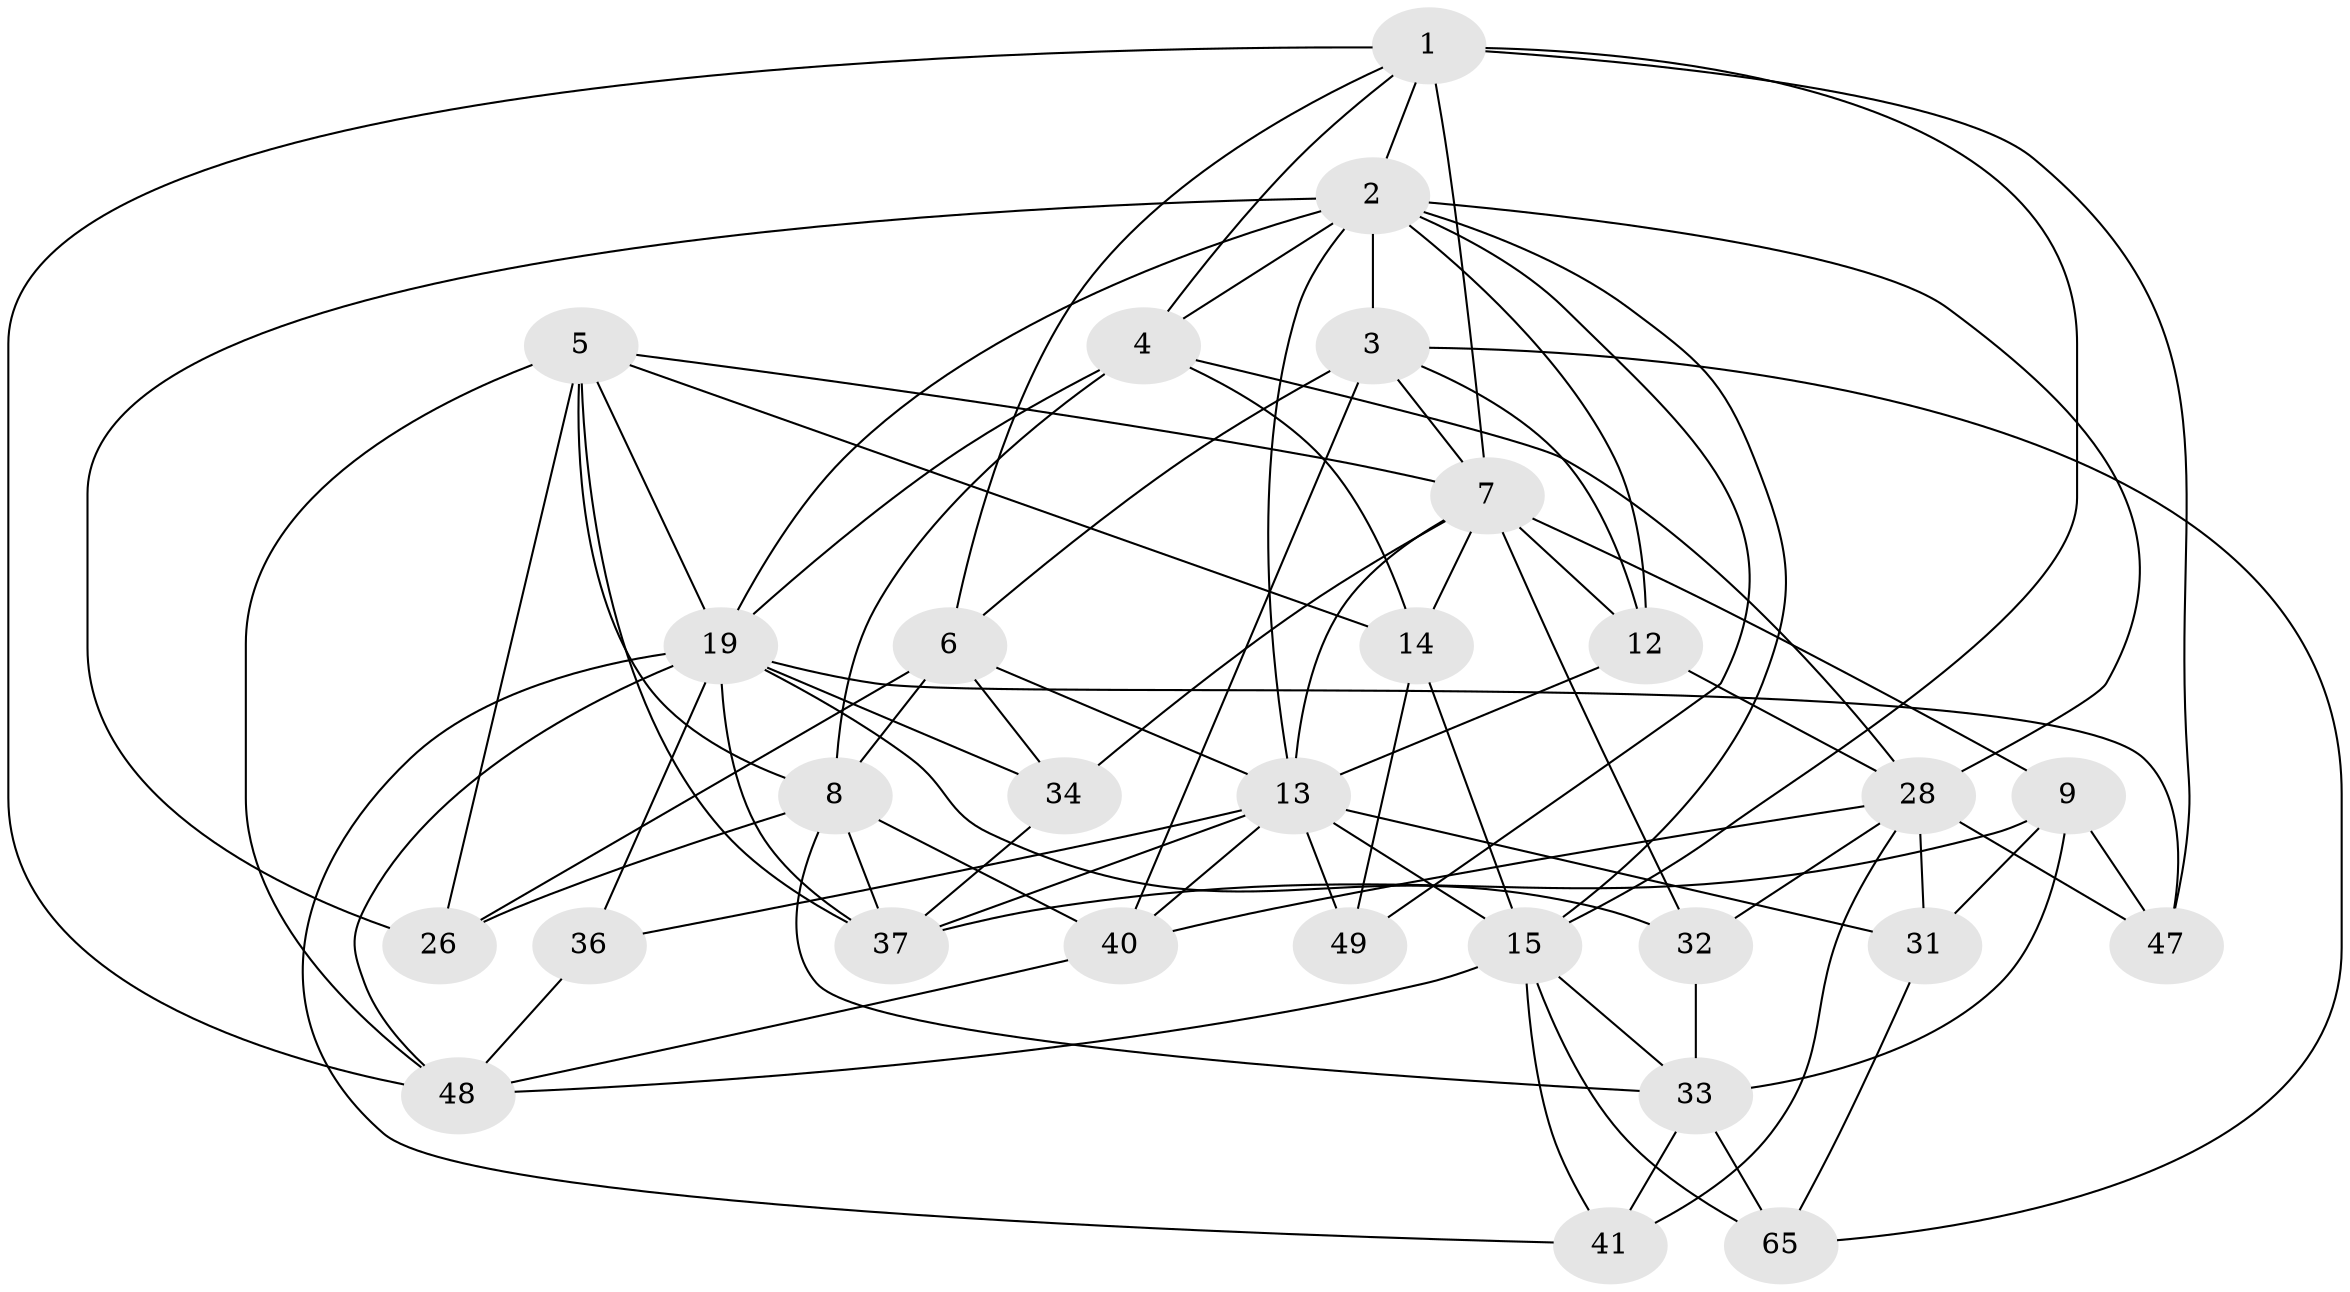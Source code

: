// original degree distribution, {4: 1.0}
// Generated by graph-tools (version 1.1) at 2025/20/03/04/25 18:20:32]
// undirected, 28 vertices, 83 edges
graph export_dot {
graph [start="1"]
  node [color=gray90,style=filled];
  1 [super="+18+39+24"];
  2 [super="+70+10"];
  3 [super="+16"];
  4 [super="+44"];
  5 [super="+29+11"];
  6 [super="+43+57"];
  7 [super="+17"];
  8 [super="+22"];
  9 [super="+20"];
  12 [super="+58"];
  13 [super="+23+21+25"];
  14 [super="+27"];
  15 [super="+51"];
  19 [super="+52"];
  26;
  28 [super="+42+67"];
  31;
  32;
  33 [super="+53"];
  34;
  36;
  37 [super="+63"];
  40 [super="+54"];
  41;
  47;
  48 [super="+60"];
  49;
  65;
  1 -- 7 [weight=2];
  1 -- 47;
  1 -- 6;
  1 -- 2;
  1 -- 4;
  1 -- 48;
  1 -- 15;
  2 -- 12 [weight=2];
  2 -- 4 [weight=3];
  2 -- 15 [weight=2];
  2 -- 3;
  2 -- 13;
  2 -- 49;
  2 -- 26;
  2 -- 28;
  2 -- 19;
  3 -- 65;
  3 -- 12;
  3 -- 6;
  3 -- 7;
  3 -- 40;
  4 -- 19;
  4 -- 8;
  4 -- 28;
  4 -- 14;
  5 -- 14;
  5 -- 37 [weight=2];
  5 -- 8;
  5 -- 26;
  5 -- 7;
  5 -- 48;
  5 -- 19;
  6 -- 34;
  6 -- 26;
  6 -- 13 [weight=2];
  6 -- 8 [weight=2];
  7 -- 9;
  7 -- 12;
  7 -- 32;
  7 -- 34;
  7 -- 13;
  7 -- 14;
  8 -- 40 [weight=2];
  8 -- 33;
  8 -- 37 [weight=2];
  8 -- 26;
  9 -- 47;
  9 -- 31;
  9 -- 37 [weight=2];
  9 -- 33;
  12 -- 28;
  12 -- 13;
  13 -- 49 [weight=2];
  13 -- 36;
  13 -- 31;
  13 -- 37;
  13 -- 15;
  13 -- 40;
  14 -- 49;
  14 -- 15 [weight=2];
  15 -- 48;
  15 -- 65;
  15 -- 41;
  15 -- 33;
  19 -- 37 [weight=2];
  19 -- 32;
  19 -- 34;
  19 -- 36 [weight=2];
  19 -- 41;
  19 -- 47;
  19 -- 48;
  28 -- 41;
  28 -- 40;
  28 -- 47;
  28 -- 32;
  28 -- 31;
  31 -- 65;
  32 -- 33;
  33 -- 65;
  33 -- 41;
  34 -- 37;
  36 -- 48;
  40 -- 48;
}
